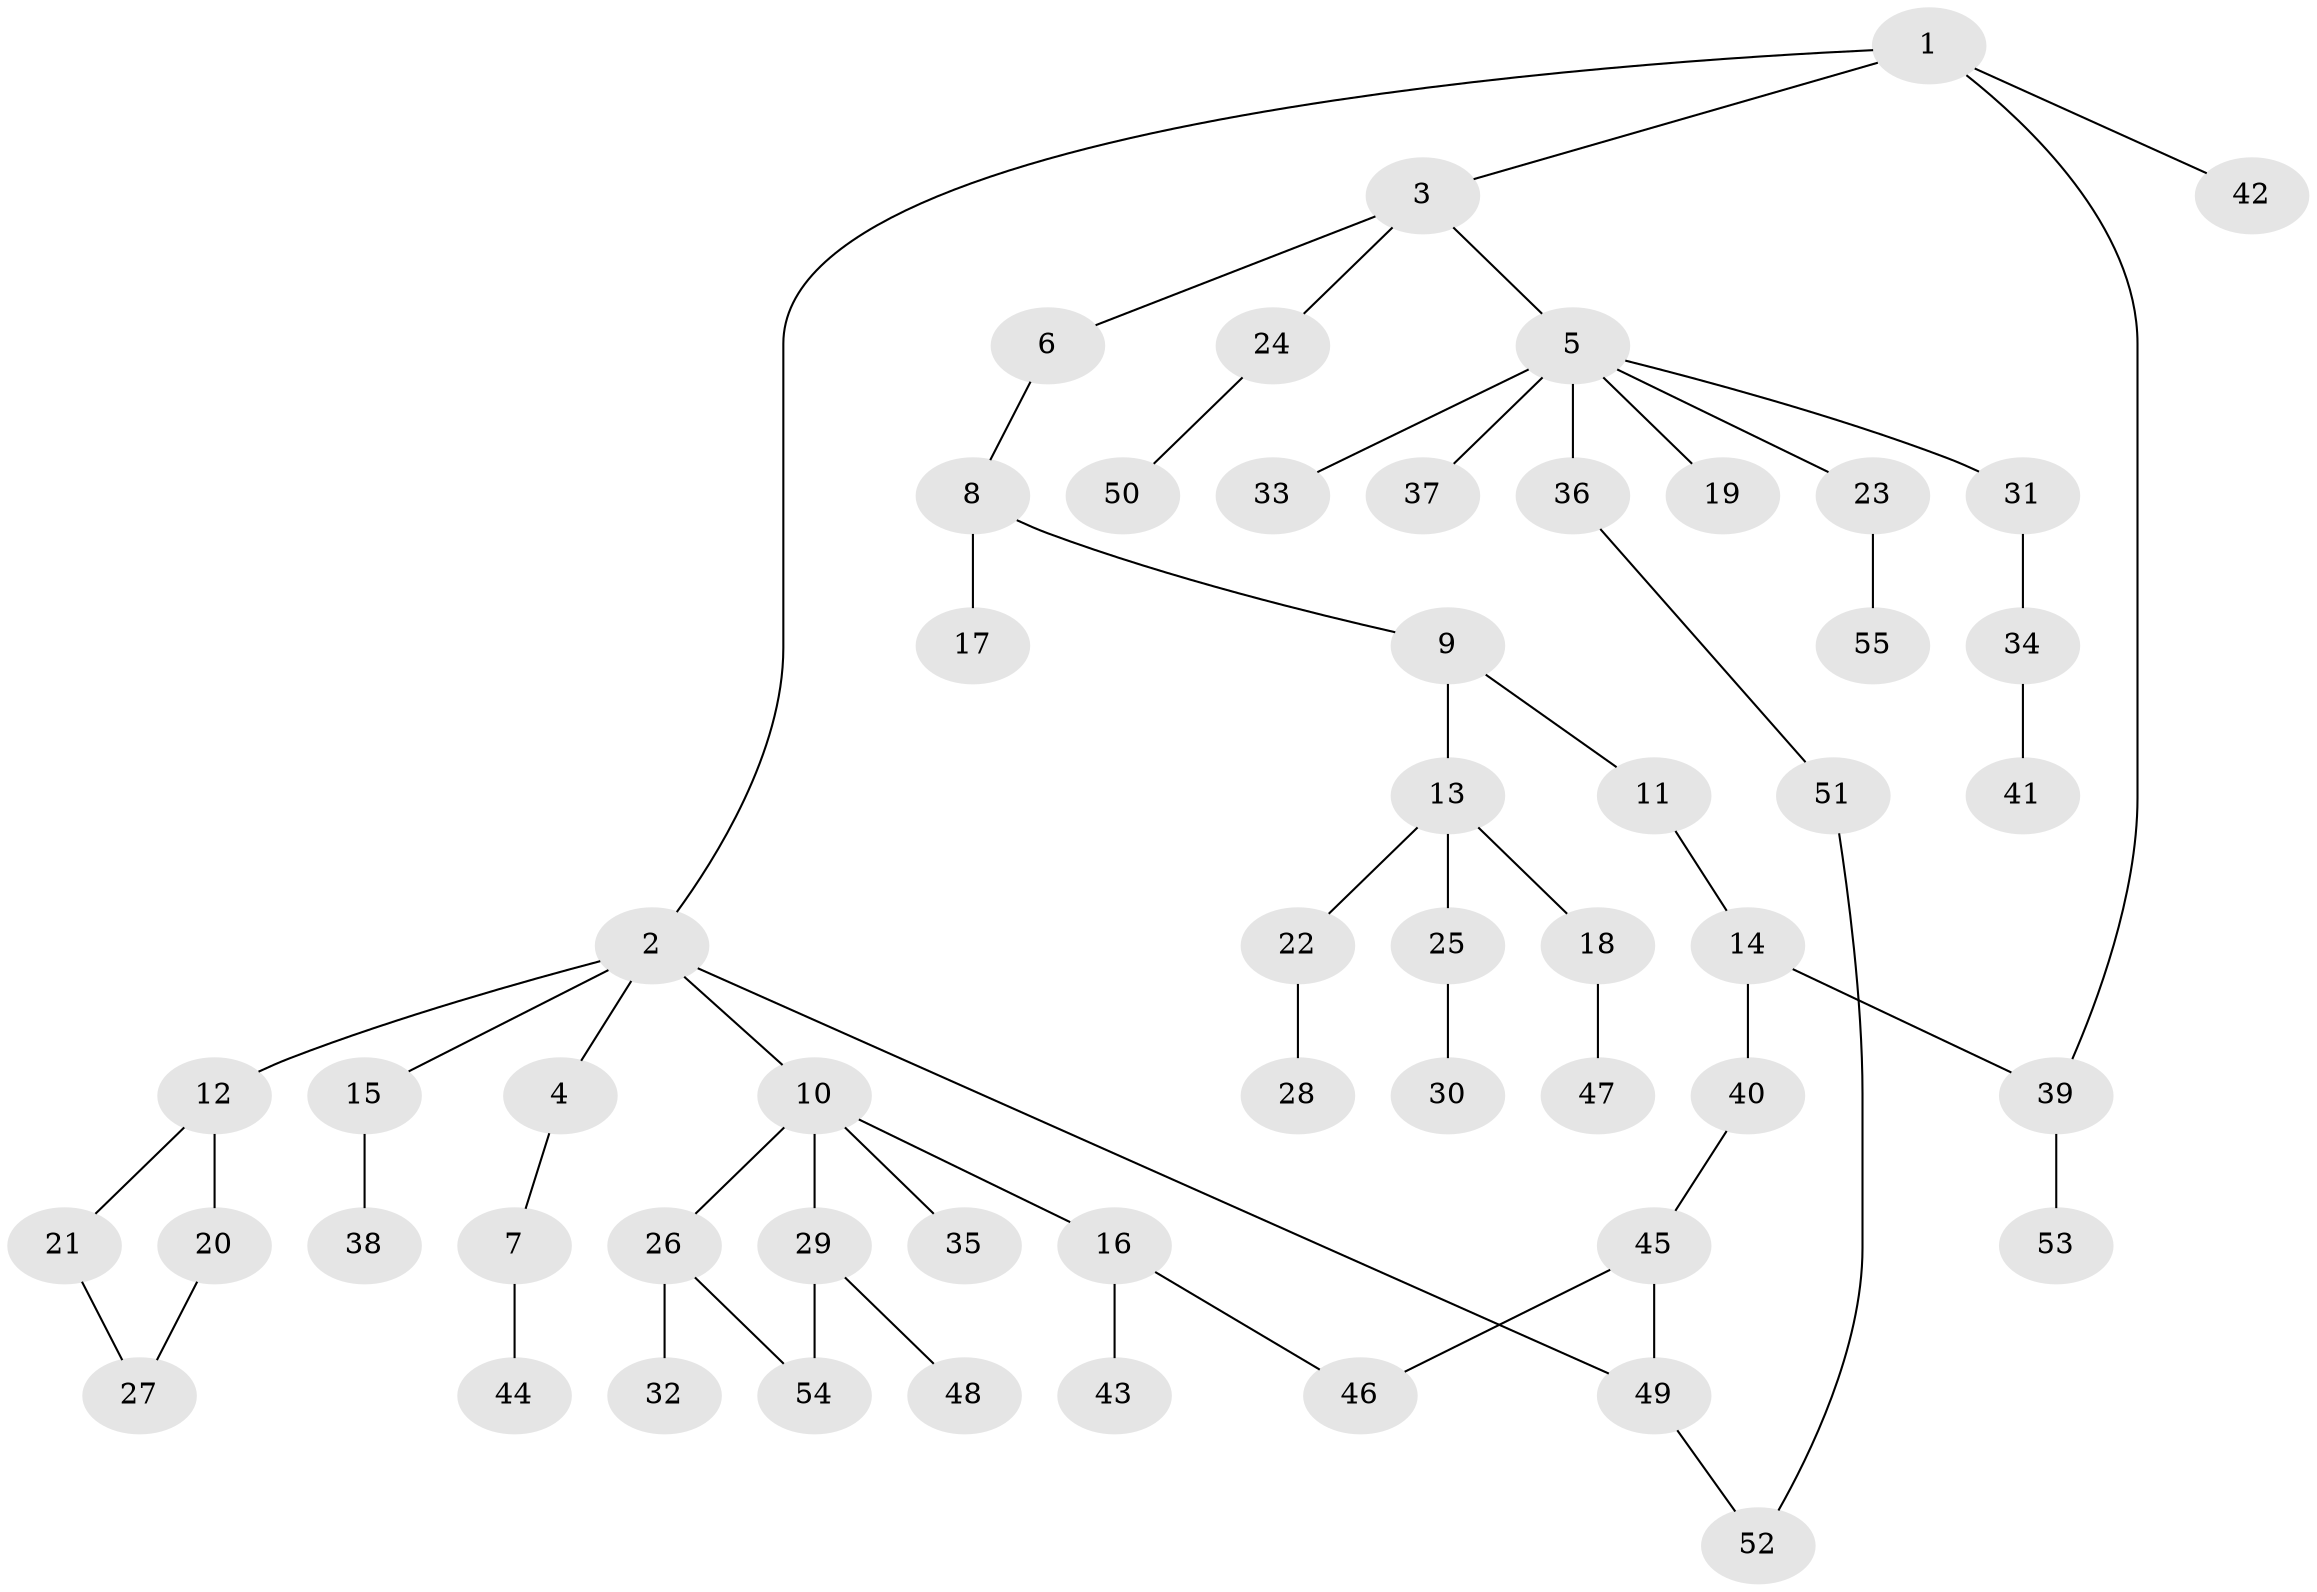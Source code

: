 // coarse degree distribution, {3: 0.125, 6: 0.03125, 4: 0.125, 7: 0.03125, 1: 0.40625, 2: 0.28125}
// Generated by graph-tools (version 1.1) at 2025/23/03/03/25 07:23:33]
// undirected, 55 vertices, 60 edges
graph export_dot {
graph [start="1"]
  node [color=gray90,style=filled];
  1;
  2;
  3;
  4;
  5;
  6;
  7;
  8;
  9;
  10;
  11;
  12;
  13;
  14;
  15;
  16;
  17;
  18;
  19;
  20;
  21;
  22;
  23;
  24;
  25;
  26;
  27;
  28;
  29;
  30;
  31;
  32;
  33;
  34;
  35;
  36;
  37;
  38;
  39;
  40;
  41;
  42;
  43;
  44;
  45;
  46;
  47;
  48;
  49;
  50;
  51;
  52;
  53;
  54;
  55;
  1 -- 2;
  1 -- 3;
  1 -- 42;
  1 -- 39;
  2 -- 4;
  2 -- 10;
  2 -- 12;
  2 -- 15;
  2 -- 49;
  3 -- 5;
  3 -- 6;
  3 -- 24;
  4 -- 7;
  5 -- 19;
  5 -- 23;
  5 -- 31;
  5 -- 33;
  5 -- 36;
  5 -- 37;
  6 -- 8;
  7 -- 44;
  8 -- 9;
  8 -- 17;
  9 -- 11;
  9 -- 13;
  10 -- 16;
  10 -- 26;
  10 -- 29;
  10 -- 35;
  11 -- 14;
  12 -- 20;
  12 -- 21;
  13 -- 18;
  13 -- 22;
  13 -- 25;
  14 -- 39;
  14 -- 40;
  15 -- 38;
  16 -- 43;
  16 -- 46;
  18 -- 47;
  20 -- 27;
  21 -- 27;
  22 -- 28;
  23 -- 55;
  24 -- 50;
  25 -- 30;
  26 -- 32;
  26 -- 54;
  29 -- 48;
  29 -- 54;
  31 -- 34;
  34 -- 41;
  36 -- 51;
  39 -- 53;
  40 -- 45;
  45 -- 46;
  45 -- 49;
  49 -- 52;
  51 -- 52;
}
